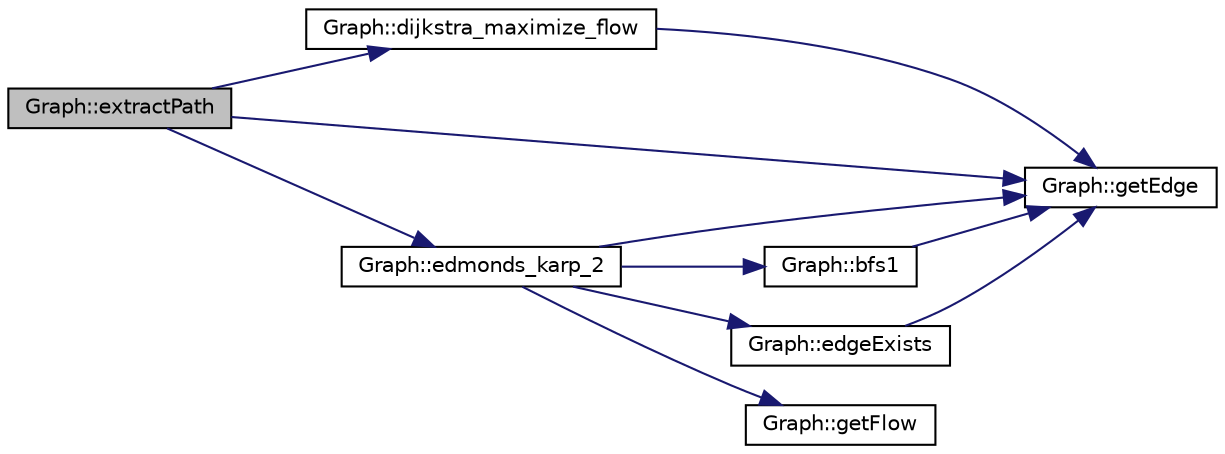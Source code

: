 digraph "Graph::extractPath"
{
 // LATEX_PDF_SIZE
  edge [fontname="Helvetica",fontsize="10",labelfontname="Helvetica",labelfontsize="10"];
  node [fontname="Helvetica",fontsize="10",shape=record];
  rankdir="LR";
  Node1 [label="Graph::extractPath",height=0.2,width=0.4,color="black", fillcolor="grey75", style="filled", fontcolor="black",tooltip=" "];
  Node1 -> Node2 [color="midnightblue",fontsize="10",style="solid",fontname="Helvetica"];
  Node2 [label="Graph::dijkstra_maximize_flow",height=0.2,width=0.4,color="black", fillcolor="white", style="filled",URL="$class_graph.html#a067e6862072fa424f3ce5deab8795311",tooltip=" "];
  Node2 -> Node3 [color="midnightblue",fontsize="10",style="solid",fontname="Helvetica"];
  Node3 [label="Graph::getEdge",height=0.2,width=0.4,color="black", fillcolor="white", style="filled",URL="$class_graph.html#a58ea2e89f55d9fe8eed66efbc4b35516",tooltip=" "];
  Node1 -> Node4 [color="midnightblue",fontsize="10",style="solid",fontname="Helvetica"];
  Node4 [label="Graph::edmonds_karp_2",height=0.2,width=0.4,color="black", fillcolor="white", style="filled",URL="$class_graph.html#ae280077a511f2c82aa12fc19c765ed09",tooltip=" "];
  Node4 -> Node5 [color="midnightblue",fontsize="10",style="solid",fontname="Helvetica"];
  Node5 [label="Graph::bfs1",height=0.2,width=0.4,color="black", fillcolor="white", style="filled",URL="$class_graph.html#a82b05601052c5adcbf7d2017bc3d022d",tooltip=" "];
  Node5 -> Node3 [color="midnightblue",fontsize="10",style="solid",fontname="Helvetica"];
  Node4 -> Node6 [color="midnightblue",fontsize="10",style="solid",fontname="Helvetica"];
  Node6 [label="Graph::edgeExists",height=0.2,width=0.4,color="black", fillcolor="white", style="filled",URL="$class_graph.html#ae5a7deb2c3326db1926aa292771a803d",tooltip=" "];
  Node6 -> Node3 [color="midnightblue",fontsize="10",style="solid",fontname="Helvetica"];
  Node4 -> Node3 [color="midnightblue",fontsize="10",style="solid",fontname="Helvetica"];
  Node4 -> Node7 [color="midnightblue",fontsize="10",style="solid",fontname="Helvetica"];
  Node7 [label="Graph::getFlow",height=0.2,width=0.4,color="black", fillcolor="white", style="filled",URL="$class_graph.html#aacf2aaf753954bebd410ef77aee80bf2",tooltip=" "];
  Node1 -> Node3 [color="midnightblue",fontsize="10",style="solid",fontname="Helvetica"];
}

